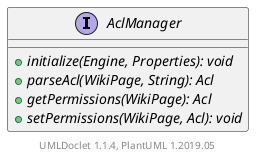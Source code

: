 @startuml

    interface AclManager [[AclManager.html]] {
        {abstract} +initialize(Engine, Properties): void
        {abstract} +parseAcl(WikiPage, String): Acl
        {abstract} +getPermissions(WikiPage): Acl
        {abstract} +setPermissions(WikiPage, Acl): void
    }


    center footer UMLDoclet 1.1.4, PlantUML 1.2019.05
@enduml
